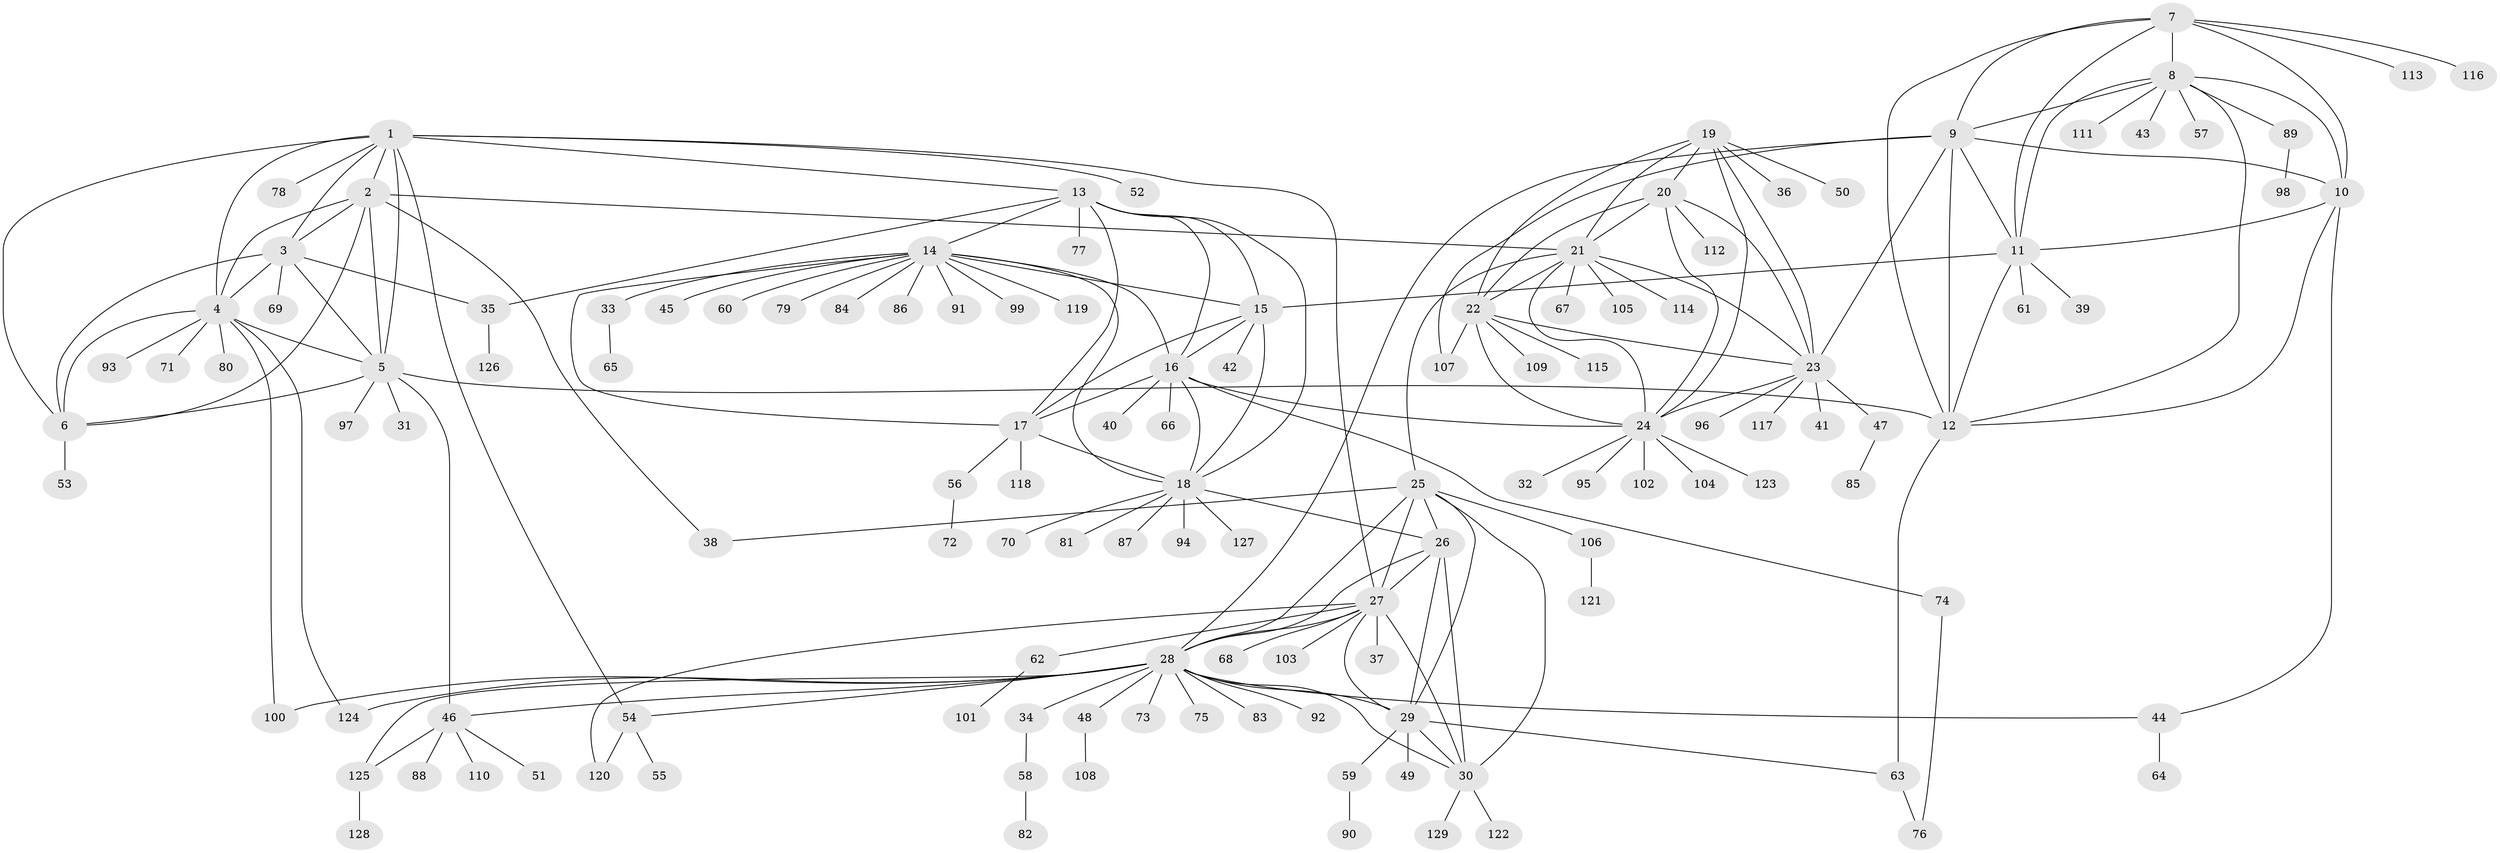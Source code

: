 // Generated by graph-tools (version 1.1) at 2025/02/03/09/25 03:02:41]
// undirected, 129 vertices, 196 edges
graph export_dot {
graph [start="1"]
  node [color=gray90,style=filled];
  1;
  2;
  3;
  4;
  5;
  6;
  7;
  8;
  9;
  10;
  11;
  12;
  13;
  14;
  15;
  16;
  17;
  18;
  19;
  20;
  21;
  22;
  23;
  24;
  25;
  26;
  27;
  28;
  29;
  30;
  31;
  32;
  33;
  34;
  35;
  36;
  37;
  38;
  39;
  40;
  41;
  42;
  43;
  44;
  45;
  46;
  47;
  48;
  49;
  50;
  51;
  52;
  53;
  54;
  55;
  56;
  57;
  58;
  59;
  60;
  61;
  62;
  63;
  64;
  65;
  66;
  67;
  68;
  69;
  70;
  71;
  72;
  73;
  74;
  75;
  76;
  77;
  78;
  79;
  80;
  81;
  82;
  83;
  84;
  85;
  86;
  87;
  88;
  89;
  90;
  91;
  92;
  93;
  94;
  95;
  96;
  97;
  98;
  99;
  100;
  101;
  102;
  103;
  104;
  105;
  106;
  107;
  108;
  109;
  110;
  111;
  112;
  113;
  114;
  115;
  116;
  117;
  118;
  119;
  120;
  121;
  122;
  123;
  124;
  125;
  126;
  127;
  128;
  129;
  1 -- 2;
  1 -- 3;
  1 -- 4;
  1 -- 5;
  1 -- 6;
  1 -- 13;
  1 -- 27;
  1 -- 52;
  1 -- 54;
  1 -- 78;
  2 -- 3;
  2 -- 4;
  2 -- 5;
  2 -- 6;
  2 -- 21;
  2 -- 38;
  3 -- 4;
  3 -- 5;
  3 -- 6;
  3 -- 35;
  3 -- 69;
  4 -- 5;
  4 -- 6;
  4 -- 71;
  4 -- 80;
  4 -- 93;
  4 -- 100;
  4 -- 124;
  5 -- 6;
  5 -- 12;
  5 -- 31;
  5 -- 46;
  5 -- 97;
  6 -- 53;
  7 -- 8;
  7 -- 9;
  7 -- 10;
  7 -- 11;
  7 -- 12;
  7 -- 113;
  7 -- 116;
  8 -- 9;
  8 -- 10;
  8 -- 11;
  8 -- 12;
  8 -- 43;
  8 -- 57;
  8 -- 89;
  8 -- 111;
  9 -- 10;
  9 -- 11;
  9 -- 12;
  9 -- 23;
  9 -- 28;
  9 -- 107;
  10 -- 11;
  10 -- 12;
  10 -- 44;
  11 -- 12;
  11 -- 15;
  11 -- 39;
  11 -- 61;
  12 -- 63;
  13 -- 14;
  13 -- 15;
  13 -- 16;
  13 -- 17;
  13 -- 18;
  13 -- 35;
  13 -- 77;
  14 -- 15;
  14 -- 16;
  14 -- 17;
  14 -- 18;
  14 -- 33;
  14 -- 45;
  14 -- 60;
  14 -- 79;
  14 -- 84;
  14 -- 86;
  14 -- 91;
  14 -- 99;
  14 -- 119;
  15 -- 16;
  15 -- 17;
  15 -- 18;
  15 -- 42;
  16 -- 17;
  16 -- 18;
  16 -- 24;
  16 -- 40;
  16 -- 66;
  16 -- 74;
  17 -- 18;
  17 -- 56;
  17 -- 118;
  18 -- 26;
  18 -- 70;
  18 -- 81;
  18 -- 87;
  18 -- 94;
  18 -- 127;
  19 -- 20;
  19 -- 21;
  19 -- 22;
  19 -- 23;
  19 -- 24;
  19 -- 36;
  19 -- 50;
  20 -- 21;
  20 -- 22;
  20 -- 23;
  20 -- 24;
  20 -- 112;
  21 -- 22;
  21 -- 23;
  21 -- 24;
  21 -- 25;
  21 -- 67;
  21 -- 105;
  21 -- 114;
  22 -- 23;
  22 -- 24;
  22 -- 107;
  22 -- 109;
  22 -- 115;
  23 -- 24;
  23 -- 41;
  23 -- 47;
  23 -- 96;
  23 -- 117;
  24 -- 32;
  24 -- 95;
  24 -- 102;
  24 -- 104;
  24 -- 123;
  25 -- 26;
  25 -- 27;
  25 -- 28;
  25 -- 29;
  25 -- 30;
  25 -- 38;
  25 -- 106;
  26 -- 27;
  26 -- 28;
  26 -- 29;
  26 -- 30;
  27 -- 28;
  27 -- 29;
  27 -- 30;
  27 -- 37;
  27 -- 62;
  27 -- 68;
  27 -- 103;
  27 -- 120;
  28 -- 29;
  28 -- 30;
  28 -- 34;
  28 -- 44;
  28 -- 46;
  28 -- 48;
  28 -- 54;
  28 -- 73;
  28 -- 75;
  28 -- 83;
  28 -- 92;
  28 -- 100;
  28 -- 124;
  28 -- 125;
  29 -- 30;
  29 -- 49;
  29 -- 59;
  29 -- 63;
  30 -- 122;
  30 -- 129;
  33 -- 65;
  34 -- 58;
  35 -- 126;
  44 -- 64;
  46 -- 51;
  46 -- 88;
  46 -- 110;
  46 -- 125;
  47 -- 85;
  48 -- 108;
  54 -- 55;
  54 -- 120;
  56 -- 72;
  58 -- 82;
  59 -- 90;
  62 -- 101;
  63 -- 76;
  74 -- 76;
  89 -- 98;
  106 -- 121;
  125 -- 128;
}

